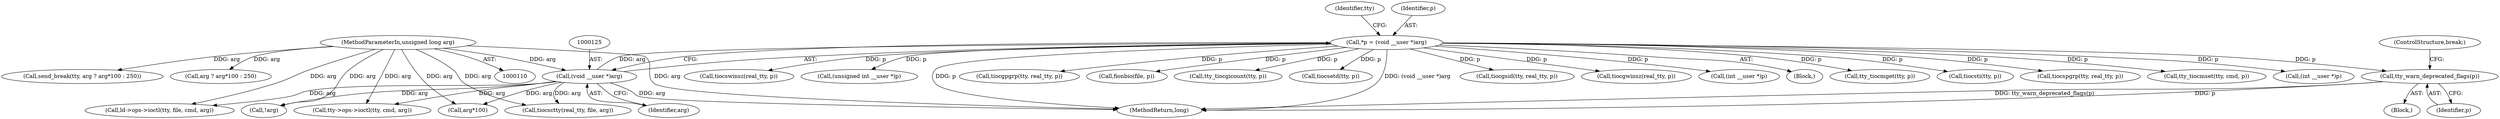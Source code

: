 digraph "0_linux_5c17c861a357e9458001f021a7afa7aab9937439@pointer" {
"1000410" [label="(Call,tty_warn_deprecated_flags(p))"];
"1000122" [label="(Call,*p = (void __user *)arg)"];
"1000124" [label="(Call,(void __user *)arg)"];
"1000113" [label="(MethodParameterIn,unsigned long arg)"];
"1000126" [label="(Identifier,arg)"];
"1000411" [label="(Identifier,p)"];
"1000124" [label="(Call,(void __user *)arg)"];
"1000276" [label="(Call,tiocgsid(tty, real_tty, p))"];
"1000183" [label="(Call,tiocgwinsz(real_tty, p))"];
"1000450" [label="(Call,ld->ops->ioctl(tty, file, cmd, arg))"];
"1000290" [label="(Call,(int __user *)p)"];
"1000114" [label="(Block,)"];
"1000373" [label="(Call,tty_tiocmget(tty, p))"];
"1000363" [label="(Call,send_break(tty, arg ? arg*100 : 250))"];
"1000178" [label="(Call,tiocsti(tty, p))"];
"1000113" [label="(MethodParameterIn,unsigned long arg)"];
"1000270" [label="(Call,tiocspgrp(tty, real_tty, p))"];
"1000380" [label="(Call,tty_tiocmset(tty, cmd, p))"];
"1000365" [label="(Call,arg ? arg*100 : 250)"];
"1000412" [label="(ControlStructure,break;)"];
"1000122" [label="(Call,*p = (void __user *)arg)"];
"1000175" [label="(Block,)"];
"1000238" [label="(Call,(int __user *)p)"];
"1000131" [label="(Identifier,tty)"];
"1000353" [label="(Call,!arg)"];
"1000188" [label="(Call,tiocswinsz(real_tty, p))"];
"1000321" [label="(Call,(unsigned int __user *)p)"];
"1000410" [label="(Call,tty_warn_deprecated_flags(p))"];
"1000468" [label="(MethodReturn,long)"];
"1000264" [label="(Call,tiocgpgrp(tty, real_tty, p))"];
"1000123" [label="(Identifier,p)"];
"1000203" [label="(Call,fionbio(file, p))"];
"1000387" [label="(Call,tty_tiocgicount(tty, p))"];
"1000367" [label="(Call,arg*100)"];
"1000295" [label="(Call,tiocsetd(tty, p))"];
"1000258" [label="(Call,tiocsctty(real_tty, file, arg))"];
"1000422" [label="(Call,tty->ops->ioctl(tty, cmd, arg))"];
"1000410" -> "1000175"  [label="AST: "];
"1000410" -> "1000411"  [label="CFG: "];
"1000411" -> "1000410"  [label="AST: "];
"1000412" -> "1000410"  [label="CFG: "];
"1000410" -> "1000468"  [label="DDG: p"];
"1000410" -> "1000468"  [label="DDG: tty_warn_deprecated_flags(p)"];
"1000122" -> "1000410"  [label="DDG: p"];
"1000122" -> "1000114"  [label="AST: "];
"1000122" -> "1000124"  [label="CFG: "];
"1000123" -> "1000122"  [label="AST: "];
"1000124" -> "1000122"  [label="AST: "];
"1000131" -> "1000122"  [label="CFG: "];
"1000122" -> "1000468"  [label="DDG: p"];
"1000122" -> "1000468"  [label="DDG: (void __user *)arg"];
"1000124" -> "1000122"  [label="DDG: arg"];
"1000122" -> "1000178"  [label="DDG: p"];
"1000122" -> "1000183"  [label="DDG: p"];
"1000122" -> "1000188"  [label="DDG: p"];
"1000122" -> "1000203"  [label="DDG: p"];
"1000122" -> "1000238"  [label="DDG: p"];
"1000122" -> "1000264"  [label="DDG: p"];
"1000122" -> "1000270"  [label="DDG: p"];
"1000122" -> "1000276"  [label="DDG: p"];
"1000122" -> "1000290"  [label="DDG: p"];
"1000122" -> "1000295"  [label="DDG: p"];
"1000122" -> "1000321"  [label="DDG: p"];
"1000122" -> "1000373"  [label="DDG: p"];
"1000122" -> "1000380"  [label="DDG: p"];
"1000122" -> "1000387"  [label="DDG: p"];
"1000124" -> "1000126"  [label="CFG: "];
"1000125" -> "1000124"  [label="AST: "];
"1000126" -> "1000124"  [label="AST: "];
"1000124" -> "1000468"  [label="DDG: arg"];
"1000113" -> "1000124"  [label="DDG: arg"];
"1000124" -> "1000258"  [label="DDG: arg"];
"1000124" -> "1000353"  [label="DDG: arg"];
"1000124" -> "1000367"  [label="DDG: arg"];
"1000124" -> "1000422"  [label="DDG: arg"];
"1000124" -> "1000450"  [label="DDG: arg"];
"1000113" -> "1000110"  [label="AST: "];
"1000113" -> "1000468"  [label="DDG: arg"];
"1000113" -> "1000258"  [label="DDG: arg"];
"1000113" -> "1000353"  [label="DDG: arg"];
"1000113" -> "1000363"  [label="DDG: arg"];
"1000113" -> "1000365"  [label="DDG: arg"];
"1000113" -> "1000367"  [label="DDG: arg"];
"1000113" -> "1000422"  [label="DDG: arg"];
"1000113" -> "1000450"  [label="DDG: arg"];
}
